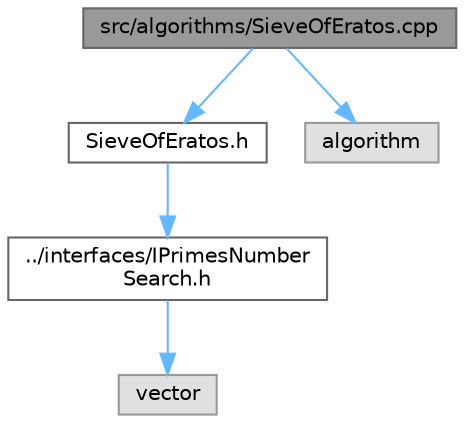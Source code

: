 digraph "src/algorithms/SieveOfEratos.cpp"
{
 // LATEX_PDF_SIZE
  bgcolor="transparent";
  edge [fontname=Helvetica,fontsize=10,labelfontname=Helvetica,labelfontsize=10];
  node [fontname=Helvetica,fontsize=10,shape=box,height=0.2,width=0.4];
  Node1 [id="Node000001",label="src/algorithms/SieveOfEratos.cpp",height=0.2,width=0.4,color="gray40", fillcolor="grey60", style="filled", fontcolor="black",tooltip="Definición de métodos para la clase SieveOfEratos."];
  Node1 -> Node2 [id="edge1_Node000001_Node000002",color="steelblue1",style="solid",tooltip=" "];
  Node2 [id="Node000002",label="SieveOfEratos.h",height=0.2,width=0.4,color="grey40", fillcolor="white", style="filled",URL="$_sieve_of_eratos_8h.html",tooltip="Implementación del algoritmo de la Criba de Eratóstenes."];
  Node2 -> Node3 [id="edge2_Node000002_Node000003",color="steelblue1",style="solid",tooltip=" "];
  Node3 [id="Node000003",label="../interfaces/IPrimesNumber\lSearch.h",height=0.2,width=0.4,color="grey40", fillcolor="white", style="filled",URL="$_i_primes_number_search_8h.html",tooltip="Interfaz para la búsqueda de números primos."];
  Node3 -> Node4 [id="edge3_Node000003_Node000004",color="steelblue1",style="solid",tooltip=" "];
  Node4 [id="Node000004",label="vector",height=0.2,width=0.4,color="grey60", fillcolor="#E0E0E0", style="filled",tooltip=" "];
  Node1 -> Node5 [id="edge4_Node000001_Node000005",color="steelblue1",style="solid",tooltip=" "];
  Node5 [id="Node000005",label="algorithm",height=0.2,width=0.4,color="grey60", fillcolor="#E0E0E0", style="filled",tooltip=" "];
}

